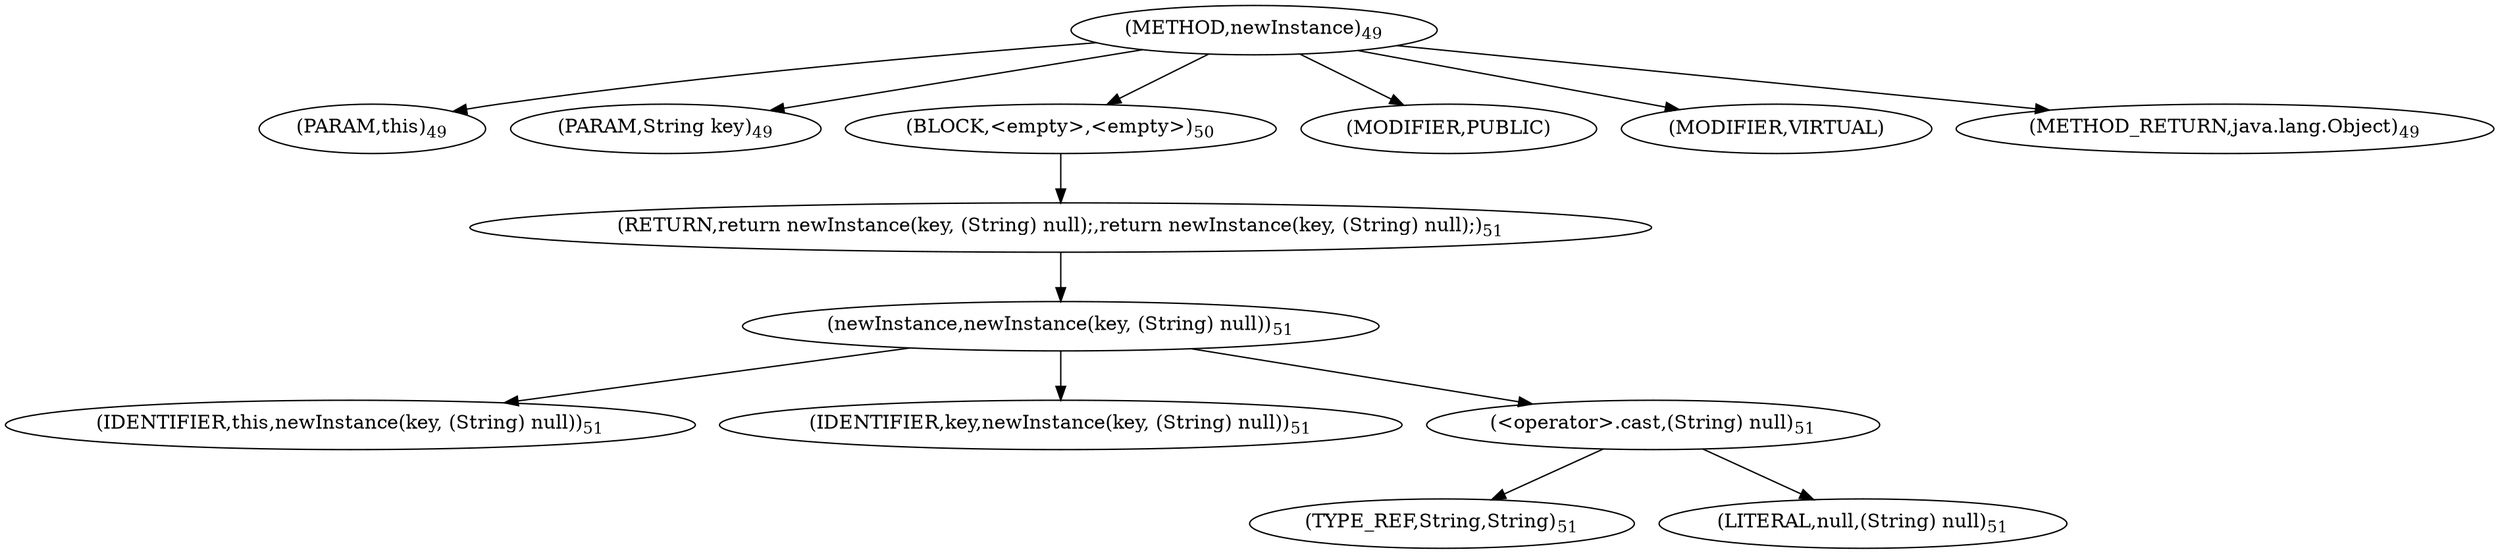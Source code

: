 digraph "newInstance" {  
"95" [label = <(METHOD,newInstance)<SUB>49</SUB>> ]
"8" [label = <(PARAM,this)<SUB>49</SUB>> ]
"96" [label = <(PARAM,String key)<SUB>49</SUB>> ]
"97" [label = <(BLOCK,&lt;empty&gt;,&lt;empty&gt;)<SUB>50</SUB>> ]
"98" [label = <(RETURN,return newInstance(key, (String) null);,return newInstance(key, (String) null);)<SUB>51</SUB>> ]
"99" [label = <(newInstance,newInstance(key, (String) null))<SUB>51</SUB>> ]
"7" [label = <(IDENTIFIER,this,newInstance(key, (String) null))<SUB>51</SUB>> ]
"100" [label = <(IDENTIFIER,key,newInstance(key, (String) null))<SUB>51</SUB>> ]
"101" [label = <(&lt;operator&gt;.cast,(String) null)<SUB>51</SUB>> ]
"102" [label = <(TYPE_REF,String,String)<SUB>51</SUB>> ]
"103" [label = <(LITERAL,null,(String) null)<SUB>51</SUB>> ]
"104" [label = <(MODIFIER,PUBLIC)> ]
"105" [label = <(MODIFIER,VIRTUAL)> ]
"106" [label = <(METHOD_RETURN,java.lang.Object)<SUB>49</SUB>> ]
  "95" -> "8" 
  "95" -> "96" 
  "95" -> "97" 
  "95" -> "104" 
  "95" -> "105" 
  "95" -> "106" 
  "97" -> "98" 
  "98" -> "99" 
  "99" -> "7" 
  "99" -> "100" 
  "99" -> "101" 
  "101" -> "102" 
  "101" -> "103" 
}
